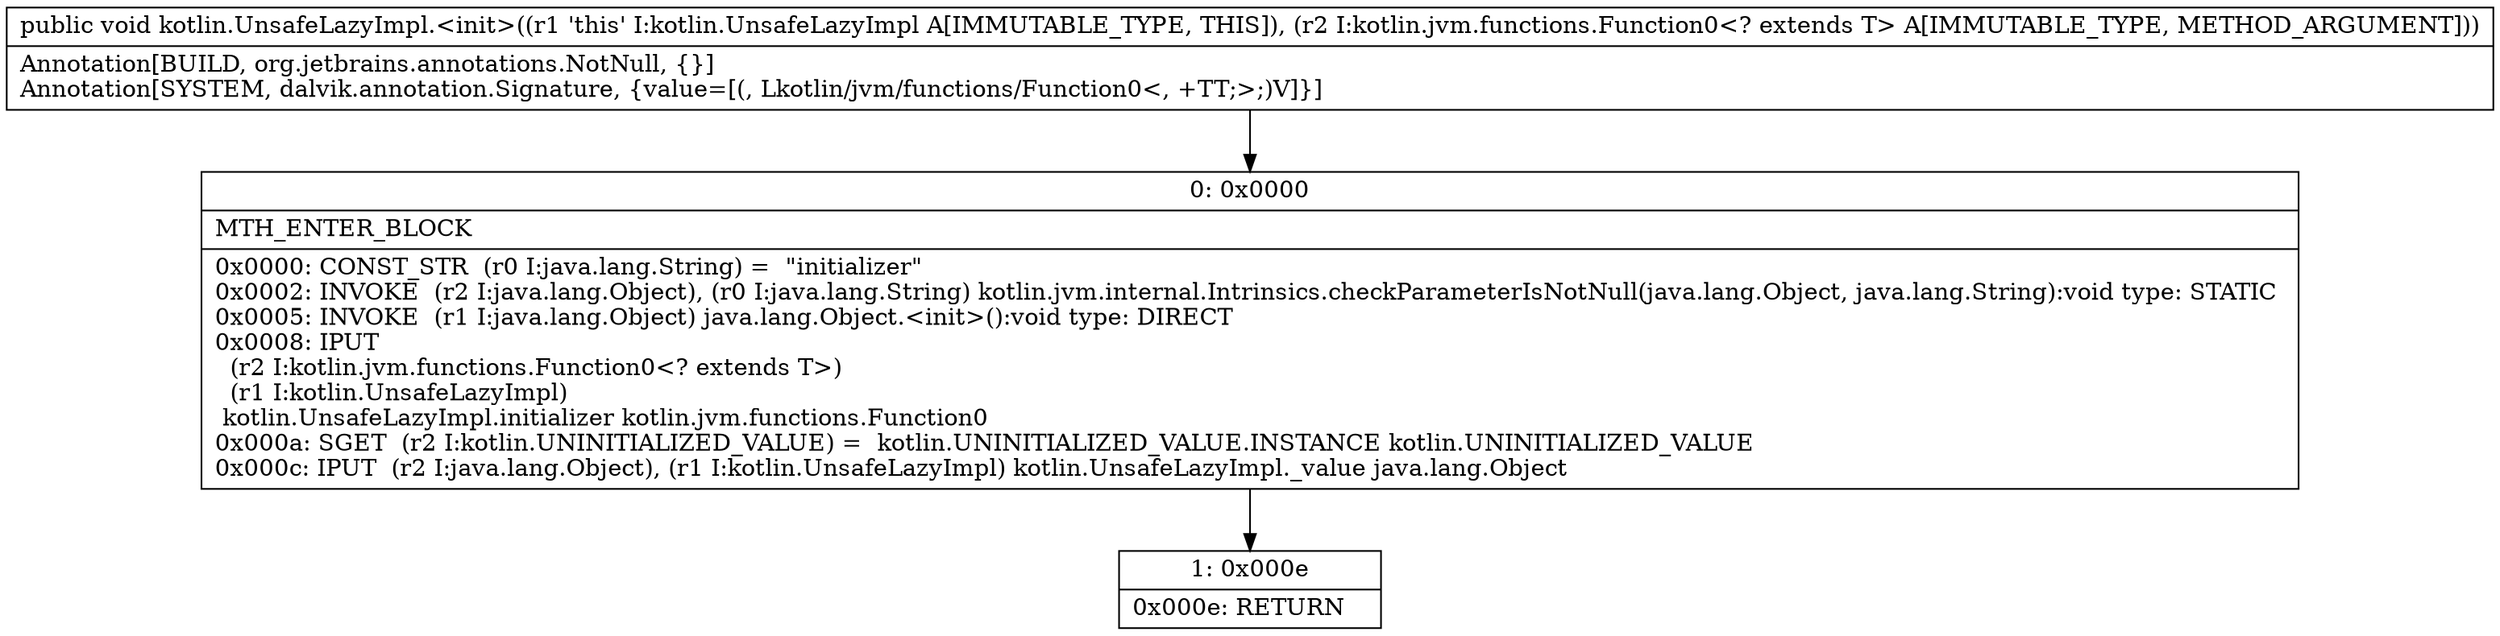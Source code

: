 digraph "CFG forkotlin.UnsafeLazyImpl.\<init\>(Lkotlin\/jvm\/functions\/Function0;)V" {
Node_0 [shape=record,label="{0\:\ 0x0000|MTH_ENTER_BLOCK\l|0x0000: CONST_STR  (r0 I:java.lang.String) =  \"initializer\" \l0x0002: INVOKE  (r2 I:java.lang.Object), (r0 I:java.lang.String) kotlin.jvm.internal.Intrinsics.checkParameterIsNotNull(java.lang.Object, java.lang.String):void type: STATIC \l0x0005: INVOKE  (r1 I:java.lang.Object) java.lang.Object.\<init\>():void type: DIRECT \l0x0008: IPUT  \l  (r2 I:kotlin.jvm.functions.Function0\<? extends T\>)\l  (r1 I:kotlin.UnsafeLazyImpl)\l kotlin.UnsafeLazyImpl.initializer kotlin.jvm.functions.Function0 \l0x000a: SGET  (r2 I:kotlin.UNINITIALIZED_VALUE) =  kotlin.UNINITIALIZED_VALUE.INSTANCE kotlin.UNINITIALIZED_VALUE \l0x000c: IPUT  (r2 I:java.lang.Object), (r1 I:kotlin.UnsafeLazyImpl) kotlin.UnsafeLazyImpl._value java.lang.Object \l}"];
Node_1 [shape=record,label="{1\:\ 0x000e|0x000e: RETURN   \l}"];
MethodNode[shape=record,label="{public void kotlin.UnsafeLazyImpl.\<init\>((r1 'this' I:kotlin.UnsafeLazyImpl A[IMMUTABLE_TYPE, THIS]), (r2 I:kotlin.jvm.functions.Function0\<? extends T\> A[IMMUTABLE_TYPE, METHOD_ARGUMENT]))  | Annotation[BUILD, org.jetbrains.annotations.NotNull, \{\}]\lAnnotation[SYSTEM, dalvik.annotation.Signature, \{value=[(, Lkotlin\/jvm\/functions\/Function0\<, +TT;\>;)V]\}]\l}"];
MethodNode -> Node_0;
Node_0 -> Node_1;
}

